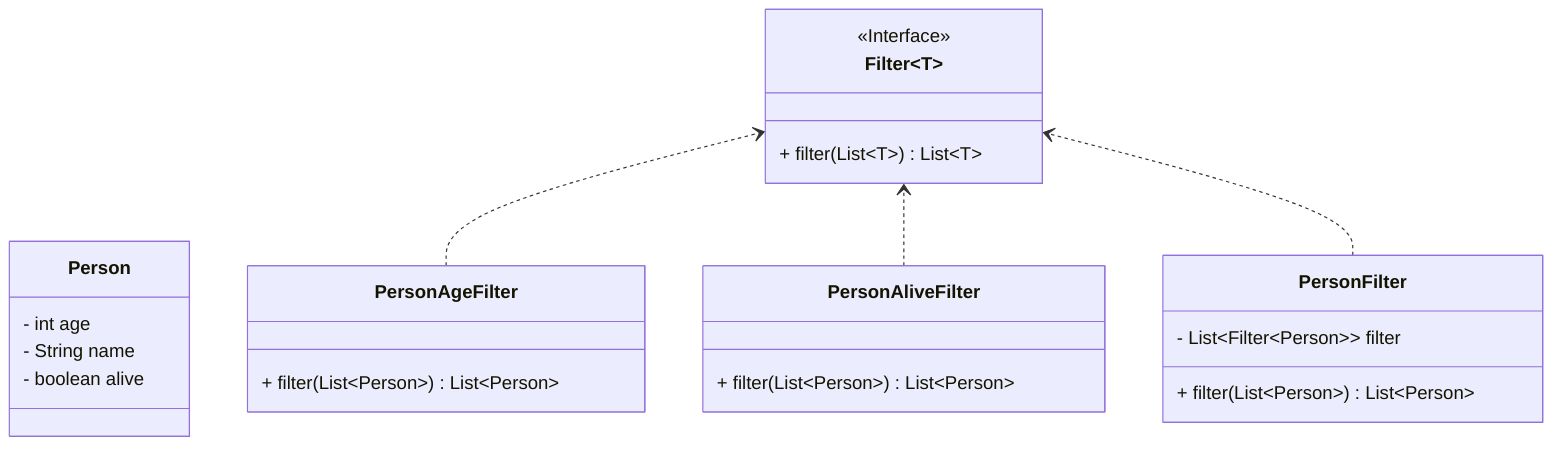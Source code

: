 classDiagram
    direction BT
    class Filter~T~ {
<<Interface>>
+ filter(List~T~) List~T~
}

class Person {
- int age
- String name
- boolean alive
}
class PersonAgeFilter {
+ filter(List~Person~) List~Person~
}
class PersonAliveFilter {
+ filter(List~Person~) List~Person~
}
class PersonFilter {
- List~Filter~Person~~ filter
+ filter(List~Person~) List~Person~
}

PersonAgeFilter  ..>  Filter~T~
PersonAliveFilter  ..>  Filter~T~
PersonFilter  ..>  Filter~T~
